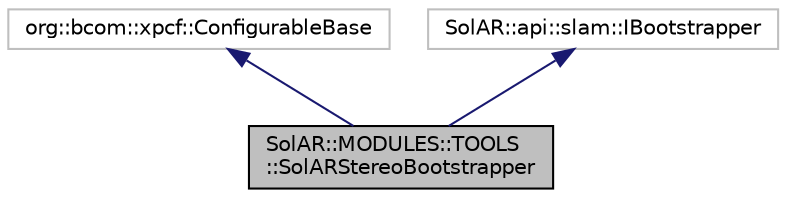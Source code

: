 digraph "SolAR::MODULES::TOOLS::SolARStereoBootstrapper"
{
 // LATEX_PDF_SIZE
  edge [fontname="Helvetica",fontsize="10",labelfontname="Helvetica",labelfontsize="10"];
  node [fontname="Helvetica",fontsize="10",shape=record];
  Node1 [label="SolAR::MODULES::TOOLS\l::SolARStereoBootstrapper",height=0.2,width=0.4,color="black", fillcolor="grey75", style="filled", fontcolor="black",tooltip="Perform mapping bootstrapper using stereo camera. UUID: 02064ef7-e7b9-40e2-8793-6bd177f4bc79"];
  Node2 -> Node1 [dir="back",color="midnightblue",fontsize="10",style="solid",fontname="Helvetica"];
  Node2 [label="org::bcom::xpcf::ConfigurableBase",height=0.2,width=0.4,color="grey75", fillcolor="white", style="filled",tooltip=" "];
  Node3 -> Node1 [dir="back",color="midnightblue",fontsize="10",style="solid",fontname="Helvetica"];
  Node3 [label="SolAR::api::slam::IBootstrapper",height=0.2,width=0.4,color="grey75", fillcolor="white", style="filled",tooltip=" "];
}
